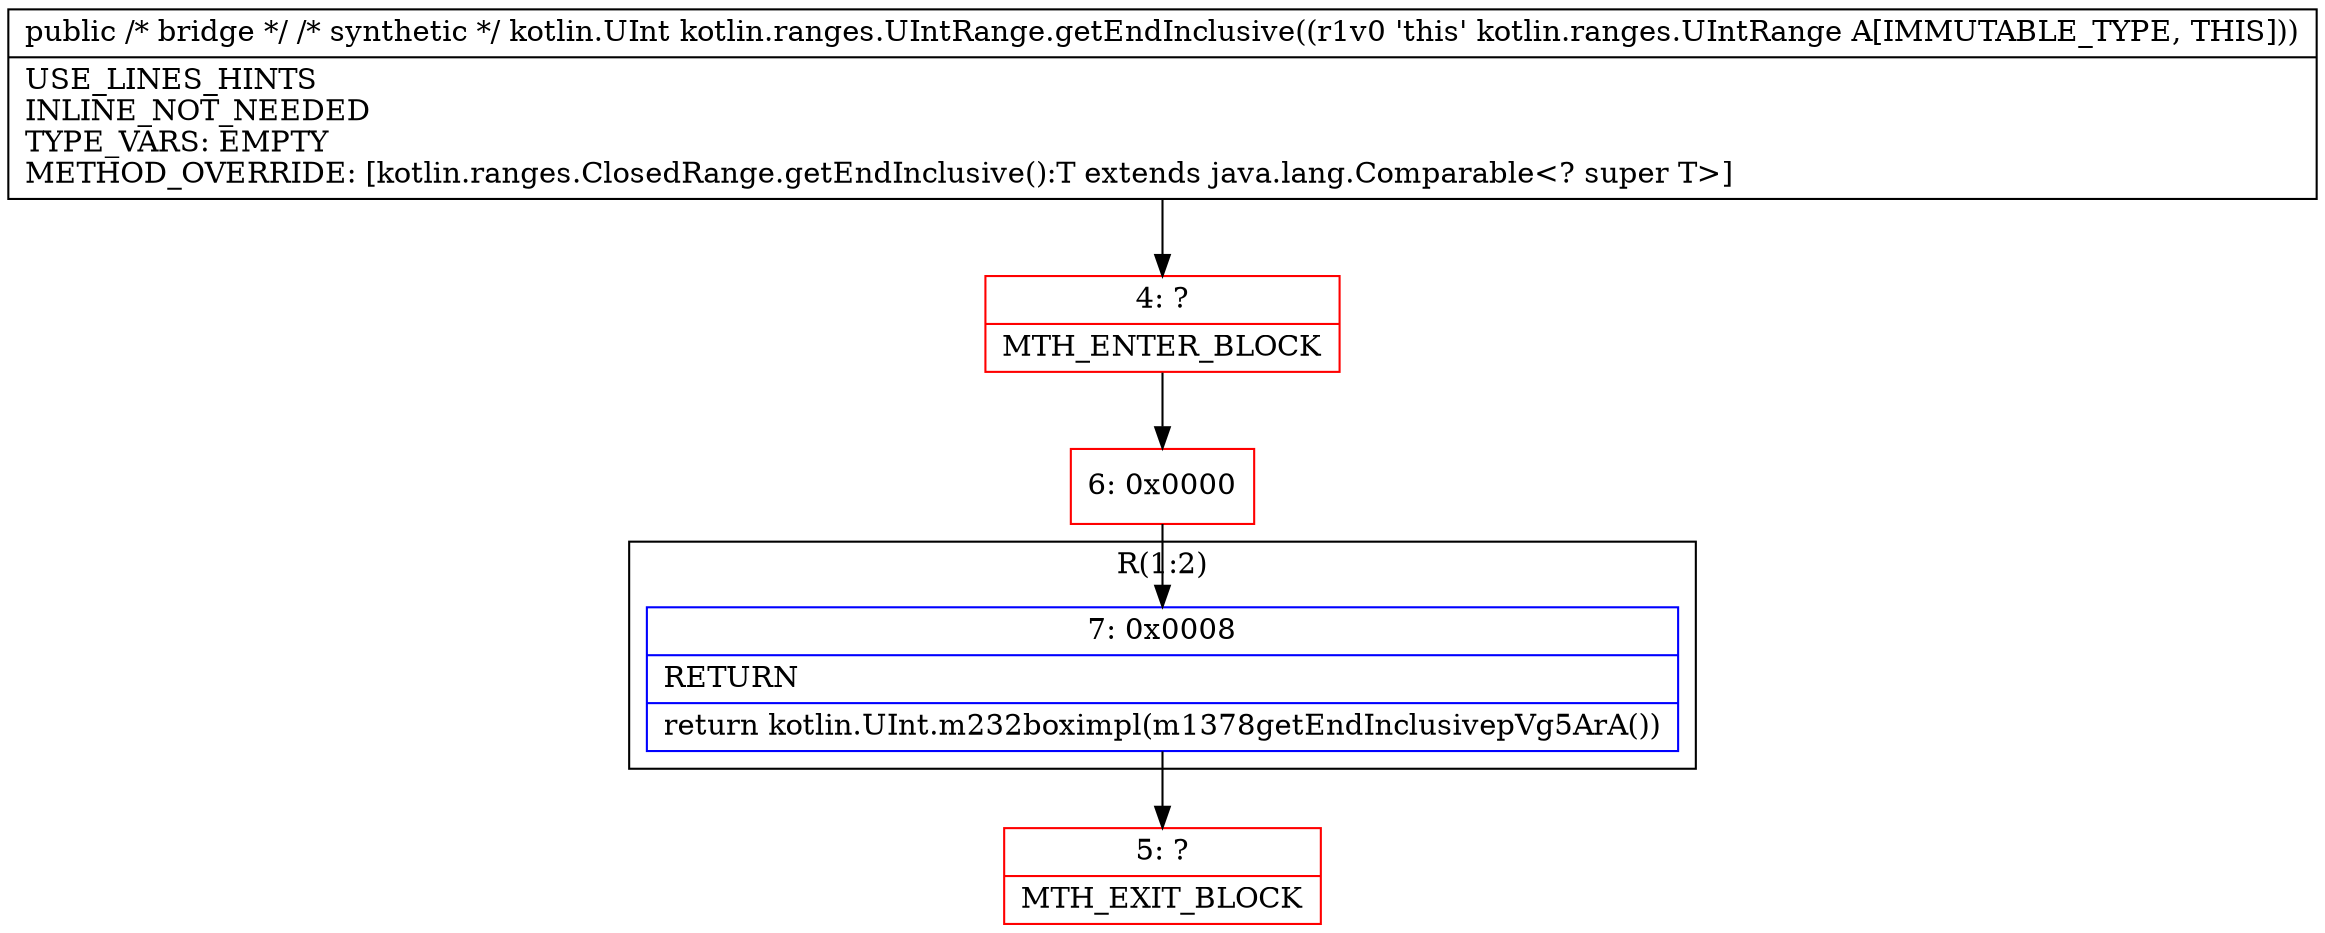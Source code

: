 digraph "CFG forkotlin.ranges.UIntRange.getEndInclusive()Ljava\/lang\/Comparable;" {
subgraph cluster_Region_22961082 {
label = "R(1:2)";
node [shape=record,color=blue];
Node_7 [shape=record,label="{7\:\ 0x0008|RETURN\l|return kotlin.UInt.m232boximpl(m1378getEndInclusivepVg5ArA())\l}"];
}
Node_4 [shape=record,color=red,label="{4\:\ ?|MTH_ENTER_BLOCK\l}"];
Node_6 [shape=record,color=red,label="{6\:\ 0x0000}"];
Node_5 [shape=record,color=red,label="{5\:\ ?|MTH_EXIT_BLOCK\l}"];
MethodNode[shape=record,label="{public \/* bridge *\/ \/* synthetic *\/ kotlin.UInt kotlin.ranges.UIntRange.getEndInclusive((r1v0 'this' kotlin.ranges.UIntRange A[IMMUTABLE_TYPE, THIS]))  | USE_LINES_HINTS\lINLINE_NOT_NEEDED\lTYPE_VARS: EMPTY\lMETHOD_OVERRIDE: [kotlin.ranges.ClosedRange.getEndInclusive():T extends java.lang.Comparable\<? super T\>]\l}"];
MethodNode -> Node_4;Node_7 -> Node_5;
Node_4 -> Node_6;
Node_6 -> Node_7;
}

